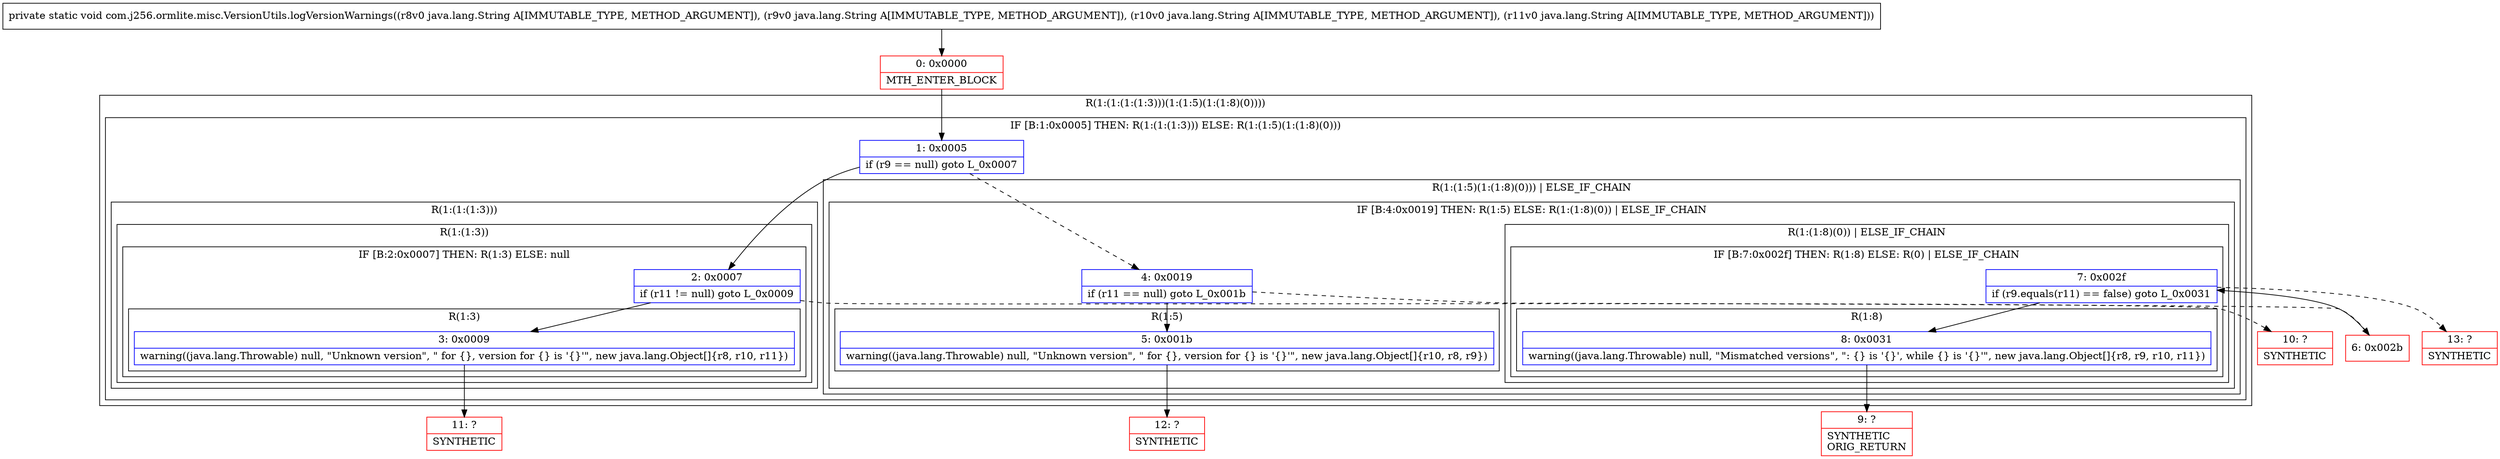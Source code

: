 digraph "CFG forcom.j256.ormlite.misc.VersionUtils.logVersionWarnings(Ljava\/lang\/String;Ljava\/lang\/String;Ljava\/lang\/String;Ljava\/lang\/String;)V" {
subgraph cluster_Region_1234208000 {
label = "R(1:(1:(1:(1:3)))(1:(1:5)(1:(1:8)(0))))";
node [shape=record,color=blue];
subgraph cluster_IfRegion_1295770805 {
label = "IF [B:1:0x0005] THEN: R(1:(1:(1:3))) ELSE: R(1:(1:5)(1:(1:8)(0)))";
node [shape=record,color=blue];
Node_1 [shape=record,label="{1\:\ 0x0005|if (r9 == null) goto L_0x0007\l}"];
subgraph cluster_Region_1790231514 {
label = "R(1:(1:(1:3)))";
node [shape=record,color=blue];
subgraph cluster_Region_2090301883 {
label = "R(1:(1:3))";
node [shape=record,color=blue];
subgraph cluster_IfRegion_828529580 {
label = "IF [B:2:0x0007] THEN: R(1:3) ELSE: null";
node [shape=record,color=blue];
Node_2 [shape=record,label="{2\:\ 0x0007|if (r11 != null) goto L_0x0009\l}"];
subgraph cluster_Region_602808185 {
label = "R(1:3)";
node [shape=record,color=blue];
Node_3 [shape=record,label="{3\:\ 0x0009|warning((java.lang.Throwable) null, \"Unknown version\", \" for \{\}, version for \{\} is '\{\}'\", new java.lang.Object[]\{r8, r10, r11\})\l}"];
}
}
}
}
subgraph cluster_Region_1871225549 {
label = "R(1:(1:5)(1:(1:8)(0))) | ELSE_IF_CHAIN\l";
node [shape=record,color=blue];
subgraph cluster_IfRegion_680870950 {
label = "IF [B:4:0x0019] THEN: R(1:5) ELSE: R(1:(1:8)(0)) | ELSE_IF_CHAIN\l";
node [shape=record,color=blue];
Node_4 [shape=record,label="{4\:\ 0x0019|if (r11 == null) goto L_0x001b\l}"];
subgraph cluster_Region_193582499 {
label = "R(1:5)";
node [shape=record,color=blue];
Node_5 [shape=record,label="{5\:\ 0x001b|warning((java.lang.Throwable) null, \"Unknown version\", \" for \{\}, version for \{\} is '\{\}'\", new java.lang.Object[]\{r10, r8, r9\})\l}"];
}
subgraph cluster_Region_1489966716 {
label = "R(1:(1:8)(0)) | ELSE_IF_CHAIN\l";
node [shape=record,color=blue];
subgraph cluster_IfRegion_1929070946 {
label = "IF [B:7:0x002f] THEN: R(1:8) ELSE: R(0) | ELSE_IF_CHAIN\l";
node [shape=record,color=blue];
Node_7 [shape=record,label="{7\:\ 0x002f|if (r9.equals(r11) == false) goto L_0x0031\l}"];
subgraph cluster_Region_1884133231 {
label = "R(1:8)";
node [shape=record,color=blue];
Node_8 [shape=record,label="{8\:\ 0x0031|warning((java.lang.Throwable) null, \"Mismatched versions\", \": \{\} is '\{\}', while \{\} is '\{\}'\", new java.lang.Object[]\{r8, r9, r10, r11\})\l}"];
}
subgraph cluster_Region_892100616 {
label = "R(0)";
node [shape=record,color=blue];
}
}
}
}
}
}
}
Node_0 [shape=record,color=red,label="{0\:\ 0x0000|MTH_ENTER_BLOCK\l}"];
Node_6 [shape=record,color=red,label="{6\:\ 0x002b}"];
Node_9 [shape=record,color=red,label="{9\:\ ?|SYNTHETIC\lORIG_RETURN\l}"];
Node_10 [shape=record,color=red,label="{10\:\ ?|SYNTHETIC\l}"];
Node_11 [shape=record,color=red,label="{11\:\ ?|SYNTHETIC\l}"];
Node_12 [shape=record,color=red,label="{12\:\ ?|SYNTHETIC\l}"];
Node_13 [shape=record,color=red,label="{13\:\ ?|SYNTHETIC\l}"];
MethodNode[shape=record,label="{private static void com.j256.ormlite.misc.VersionUtils.logVersionWarnings((r8v0 java.lang.String A[IMMUTABLE_TYPE, METHOD_ARGUMENT]), (r9v0 java.lang.String A[IMMUTABLE_TYPE, METHOD_ARGUMENT]), (r10v0 java.lang.String A[IMMUTABLE_TYPE, METHOD_ARGUMENT]), (r11v0 java.lang.String A[IMMUTABLE_TYPE, METHOD_ARGUMENT])) }"];
MethodNode -> Node_0;
Node_1 -> Node_2;
Node_1 -> Node_4[style=dashed];
Node_2 -> Node_3;
Node_2 -> Node_10[style=dashed];
Node_3 -> Node_11;
Node_4 -> Node_5;
Node_4 -> Node_6[style=dashed];
Node_5 -> Node_12;
Node_7 -> Node_8;
Node_7 -> Node_13[style=dashed];
Node_8 -> Node_9;
Node_0 -> Node_1;
Node_6 -> Node_7;
}

